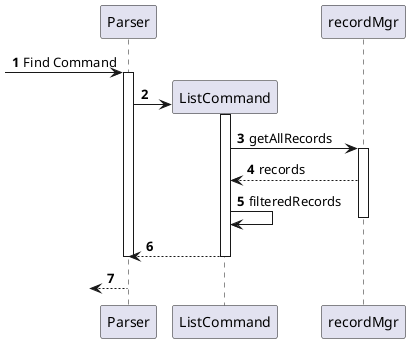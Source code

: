 @startuml
'https://plantuml.com/sequence-diagram

autonumber

?-> Parser: Find Command
Activate Parser

Parser -> ListCommand **
Activate ListCommand

ListCommand -> recordMgr :getAllRecords
activate recordMgr
ListCommand <-- recordMgr : records
ListCommand -> ListCommand : filteredRecords
deactivate recordMgr

Parser <-- ListCommand
Deactivate ListCommand

Deactivate Parser
?<-- Parser
Deactivate Parser

@enduml